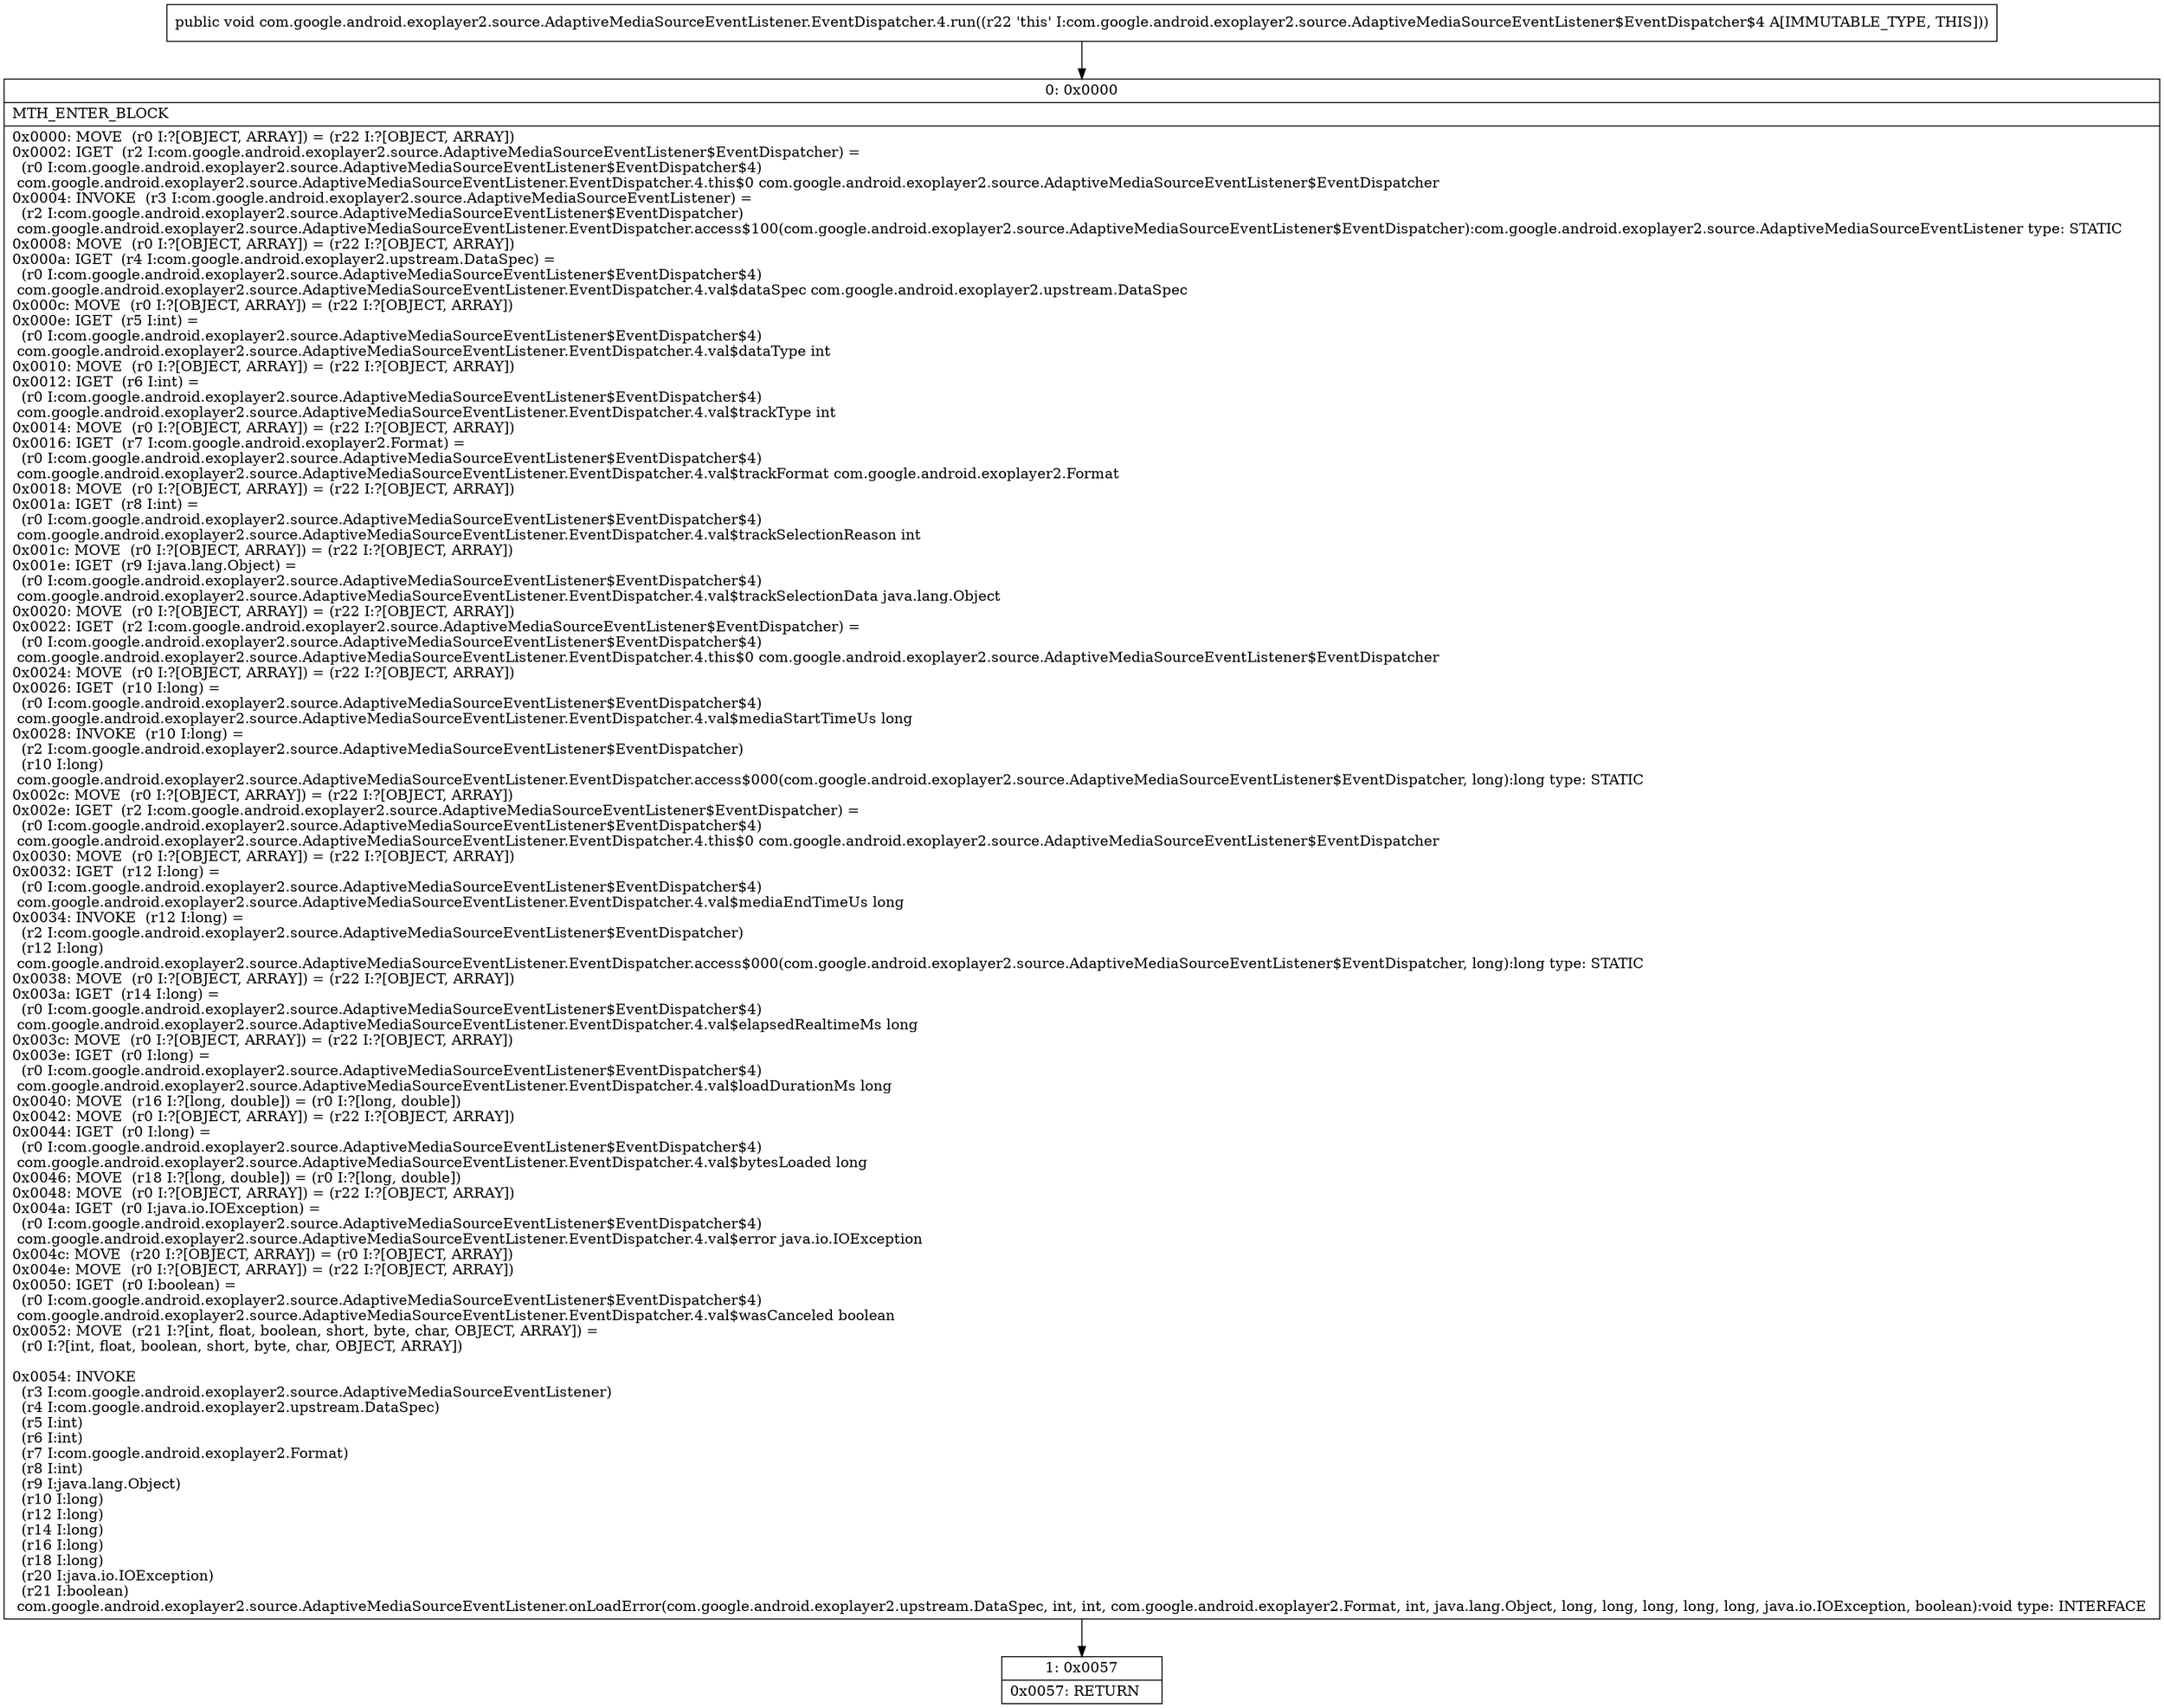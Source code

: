 digraph "CFG forcom.google.android.exoplayer2.source.AdaptiveMediaSourceEventListener.EventDispatcher.4.run()V" {
Node_0 [shape=record,label="{0\:\ 0x0000|MTH_ENTER_BLOCK\l|0x0000: MOVE  (r0 I:?[OBJECT, ARRAY]) = (r22 I:?[OBJECT, ARRAY]) \l0x0002: IGET  (r2 I:com.google.android.exoplayer2.source.AdaptiveMediaSourceEventListener$EventDispatcher) = \l  (r0 I:com.google.android.exoplayer2.source.AdaptiveMediaSourceEventListener$EventDispatcher$4)\l com.google.android.exoplayer2.source.AdaptiveMediaSourceEventListener.EventDispatcher.4.this$0 com.google.android.exoplayer2.source.AdaptiveMediaSourceEventListener$EventDispatcher \l0x0004: INVOKE  (r3 I:com.google.android.exoplayer2.source.AdaptiveMediaSourceEventListener) = \l  (r2 I:com.google.android.exoplayer2.source.AdaptiveMediaSourceEventListener$EventDispatcher)\l com.google.android.exoplayer2.source.AdaptiveMediaSourceEventListener.EventDispatcher.access$100(com.google.android.exoplayer2.source.AdaptiveMediaSourceEventListener$EventDispatcher):com.google.android.exoplayer2.source.AdaptiveMediaSourceEventListener type: STATIC \l0x0008: MOVE  (r0 I:?[OBJECT, ARRAY]) = (r22 I:?[OBJECT, ARRAY]) \l0x000a: IGET  (r4 I:com.google.android.exoplayer2.upstream.DataSpec) = \l  (r0 I:com.google.android.exoplayer2.source.AdaptiveMediaSourceEventListener$EventDispatcher$4)\l com.google.android.exoplayer2.source.AdaptiveMediaSourceEventListener.EventDispatcher.4.val$dataSpec com.google.android.exoplayer2.upstream.DataSpec \l0x000c: MOVE  (r0 I:?[OBJECT, ARRAY]) = (r22 I:?[OBJECT, ARRAY]) \l0x000e: IGET  (r5 I:int) = \l  (r0 I:com.google.android.exoplayer2.source.AdaptiveMediaSourceEventListener$EventDispatcher$4)\l com.google.android.exoplayer2.source.AdaptiveMediaSourceEventListener.EventDispatcher.4.val$dataType int \l0x0010: MOVE  (r0 I:?[OBJECT, ARRAY]) = (r22 I:?[OBJECT, ARRAY]) \l0x0012: IGET  (r6 I:int) = \l  (r0 I:com.google.android.exoplayer2.source.AdaptiveMediaSourceEventListener$EventDispatcher$4)\l com.google.android.exoplayer2.source.AdaptiveMediaSourceEventListener.EventDispatcher.4.val$trackType int \l0x0014: MOVE  (r0 I:?[OBJECT, ARRAY]) = (r22 I:?[OBJECT, ARRAY]) \l0x0016: IGET  (r7 I:com.google.android.exoplayer2.Format) = \l  (r0 I:com.google.android.exoplayer2.source.AdaptiveMediaSourceEventListener$EventDispatcher$4)\l com.google.android.exoplayer2.source.AdaptiveMediaSourceEventListener.EventDispatcher.4.val$trackFormat com.google.android.exoplayer2.Format \l0x0018: MOVE  (r0 I:?[OBJECT, ARRAY]) = (r22 I:?[OBJECT, ARRAY]) \l0x001a: IGET  (r8 I:int) = \l  (r0 I:com.google.android.exoplayer2.source.AdaptiveMediaSourceEventListener$EventDispatcher$4)\l com.google.android.exoplayer2.source.AdaptiveMediaSourceEventListener.EventDispatcher.4.val$trackSelectionReason int \l0x001c: MOVE  (r0 I:?[OBJECT, ARRAY]) = (r22 I:?[OBJECT, ARRAY]) \l0x001e: IGET  (r9 I:java.lang.Object) = \l  (r0 I:com.google.android.exoplayer2.source.AdaptiveMediaSourceEventListener$EventDispatcher$4)\l com.google.android.exoplayer2.source.AdaptiveMediaSourceEventListener.EventDispatcher.4.val$trackSelectionData java.lang.Object \l0x0020: MOVE  (r0 I:?[OBJECT, ARRAY]) = (r22 I:?[OBJECT, ARRAY]) \l0x0022: IGET  (r2 I:com.google.android.exoplayer2.source.AdaptiveMediaSourceEventListener$EventDispatcher) = \l  (r0 I:com.google.android.exoplayer2.source.AdaptiveMediaSourceEventListener$EventDispatcher$4)\l com.google.android.exoplayer2.source.AdaptiveMediaSourceEventListener.EventDispatcher.4.this$0 com.google.android.exoplayer2.source.AdaptiveMediaSourceEventListener$EventDispatcher \l0x0024: MOVE  (r0 I:?[OBJECT, ARRAY]) = (r22 I:?[OBJECT, ARRAY]) \l0x0026: IGET  (r10 I:long) = \l  (r0 I:com.google.android.exoplayer2.source.AdaptiveMediaSourceEventListener$EventDispatcher$4)\l com.google.android.exoplayer2.source.AdaptiveMediaSourceEventListener.EventDispatcher.4.val$mediaStartTimeUs long \l0x0028: INVOKE  (r10 I:long) = \l  (r2 I:com.google.android.exoplayer2.source.AdaptiveMediaSourceEventListener$EventDispatcher)\l  (r10 I:long)\l com.google.android.exoplayer2.source.AdaptiveMediaSourceEventListener.EventDispatcher.access$000(com.google.android.exoplayer2.source.AdaptiveMediaSourceEventListener$EventDispatcher, long):long type: STATIC \l0x002c: MOVE  (r0 I:?[OBJECT, ARRAY]) = (r22 I:?[OBJECT, ARRAY]) \l0x002e: IGET  (r2 I:com.google.android.exoplayer2.source.AdaptiveMediaSourceEventListener$EventDispatcher) = \l  (r0 I:com.google.android.exoplayer2.source.AdaptiveMediaSourceEventListener$EventDispatcher$4)\l com.google.android.exoplayer2.source.AdaptiveMediaSourceEventListener.EventDispatcher.4.this$0 com.google.android.exoplayer2.source.AdaptiveMediaSourceEventListener$EventDispatcher \l0x0030: MOVE  (r0 I:?[OBJECT, ARRAY]) = (r22 I:?[OBJECT, ARRAY]) \l0x0032: IGET  (r12 I:long) = \l  (r0 I:com.google.android.exoplayer2.source.AdaptiveMediaSourceEventListener$EventDispatcher$4)\l com.google.android.exoplayer2.source.AdaptiveMediaSourceEventListener.EventDispatcher.4.val$mediaEndTimeUs long \l0x0034: INVOKE  (r12 I:long) = \l  (r2 I:com.google.android.exoplayer2.source.AdaptiveMediaSourceEventListener$EventDispatcher)\l  (r12 I:long)\l com.google.android.exoplayer2.source.AdaptiveMediaSourceEventListener.EventDispatcher.access$000(com.google.android.exoplayer2.source.AdaptiveMediaSourceEventListener$EventDispatcher, long):long type: STATIC \l0x0038: MOVE  (r0 I:?[OBJECT, ARRAY]) = (r22 I:?[OBJECT, ARRAY]) \l0x003a: IGET  (r14 I:long) = \l  (r0 I:com.google.android.exoplayer2.source.AdaptiveMediaSourceEventListener$EventDispatcher$4)\l com.google.android.exoplayer2.source.AdaptiveMediaSourceEventListener.EventDispatcher.4.val$elapsedRealtimeMs long \l0x003c: MOVE  (r0 I:?[OBJECT, ARRAY]) = (r22 I:?[OBJECT, ARRAY]) \l0x003e: IGET  (r0 I:long) = \l  (r0 I:com.google.android.exoplayer2.source.AdaptiveMediaSourceEventListener$EventDispatcher$4)\l com.google.android.exoplayer2.source.AdaptiveMediaSourceEventListener.EventDispatcher.4.val$loadDurationMs long \l0x0040: MOVE  (r16 I:?[long, double]) = (r0 I:?[long, double]) \l0x0042: MOVE  (r0 I:?[OBJECT, ARRAY]) = (r22 I:?[OBJECT, ARRAY]) \l0x0044: IGET  (r0 I:long) = \l  (r0 I:com.google.android.exoplayer2.source.AdaptiveMediaSourceEventListener$EventDispatcher$4)\l com.google.android.exoplayer2.source.AdaptiveMediaSourceEventListener.EventDispatcher.4.val$bytesLoaded long \l0x0046: MOVE  (r18 I:?[long, double]) = (r0 I:?[long, double]) \l0x0048: MOVE  (r0 I:?[OBJECT, ARRAY]) = (r22 I:?[OBJECT, ARRAY]) \l0x004a: IGET  (r0 I:java.io.IOException) = \l  (r0 I:com.google.android.exoplayer2.source.AdaptiveMediaSourceEventListener$EventDispatcher$4)\l com.google.android.exoplayer2.source.AdaptiveMediaSourceEventListener.EventDispatcher.4.val$error java.io.IOException \l0x004c: MOVE  (r20 I:?[OBJECT, ARRAY]) = (r0 I:?[OBJECT, ARRAY]) \l0x004e: MOVE  (r0 I:?[OBJECT, ARRAY]) = (r22 I:?[OBJECT, ARRAY]) \l0x0050: IGET  (r0 I:boolean) = \l  (r0 I:com.google.android.exoplayer2.source.AdaptiveMediaSourceEventListener$EventDispatcher$4)\l com.google.android.exoplayer2.source.AdaptiveMediaSourceEventListener.EventDispatcher.4.val$wasCanceled boolean \l0x0052: MOVE  (r21 I:?[int, float, boolean, short, byte, char, OBJECT, ARRAY]) = \l  (r0 I:?[int, float, boolean, short, byte, char, OBJECT, ARRAY])\l \l0x0054: INVOKE  \l  (r3 I:com.google.android.exoplayer2.source.AdaptiveMediaSourceEventListener)\l  (r4 I:com.google.android.exoplayer2.upstream.DataSpec)\l  (r5 I:int)\l  (r6 I:int)\l  (r7 I:com.google.android.exoplayer2.Format)\l  (r8 I:int)\l  (r9 I:java.lang.Object)\l  (r10 I:long)\l  (r12 I:long)\l  (r14 I:long)\l  (r16 I:long)\l  (r18 I:long)\l  (r20 I:java.io.IOException)\l  (r21 I:boolean)\l com.google.android.exoplayer2.source.AdaptiveMediaSourceEventListener.onLoadError(com.google.android.exoplayer2.upstream.DataSpec, int, int, com.google.android.exoplayer2.Format, int, java.lang.Object, long, long, long, long, long, java.io.IOException, boolean):void type: INTERFACE \l}"];
Node_1 [shape=record,label="{1\:\ 0x0057|0x0057: RETURN   \l}"];
MethodNode[shape=record,label="{public void com.google.android.exoplayer2.source.AdaptiveMediaSourceEventListener.EventDispatcher.4.run((r22 'this' I:com.google.android.exoplayer2.source.AdaptiveMediaSourceEventListener$EventDispatcher$4 A[IMMUTABLE_TYPE, THIS])) }"];
MethodNode -> Node_0;
Node_0 -> Node_1;
}

